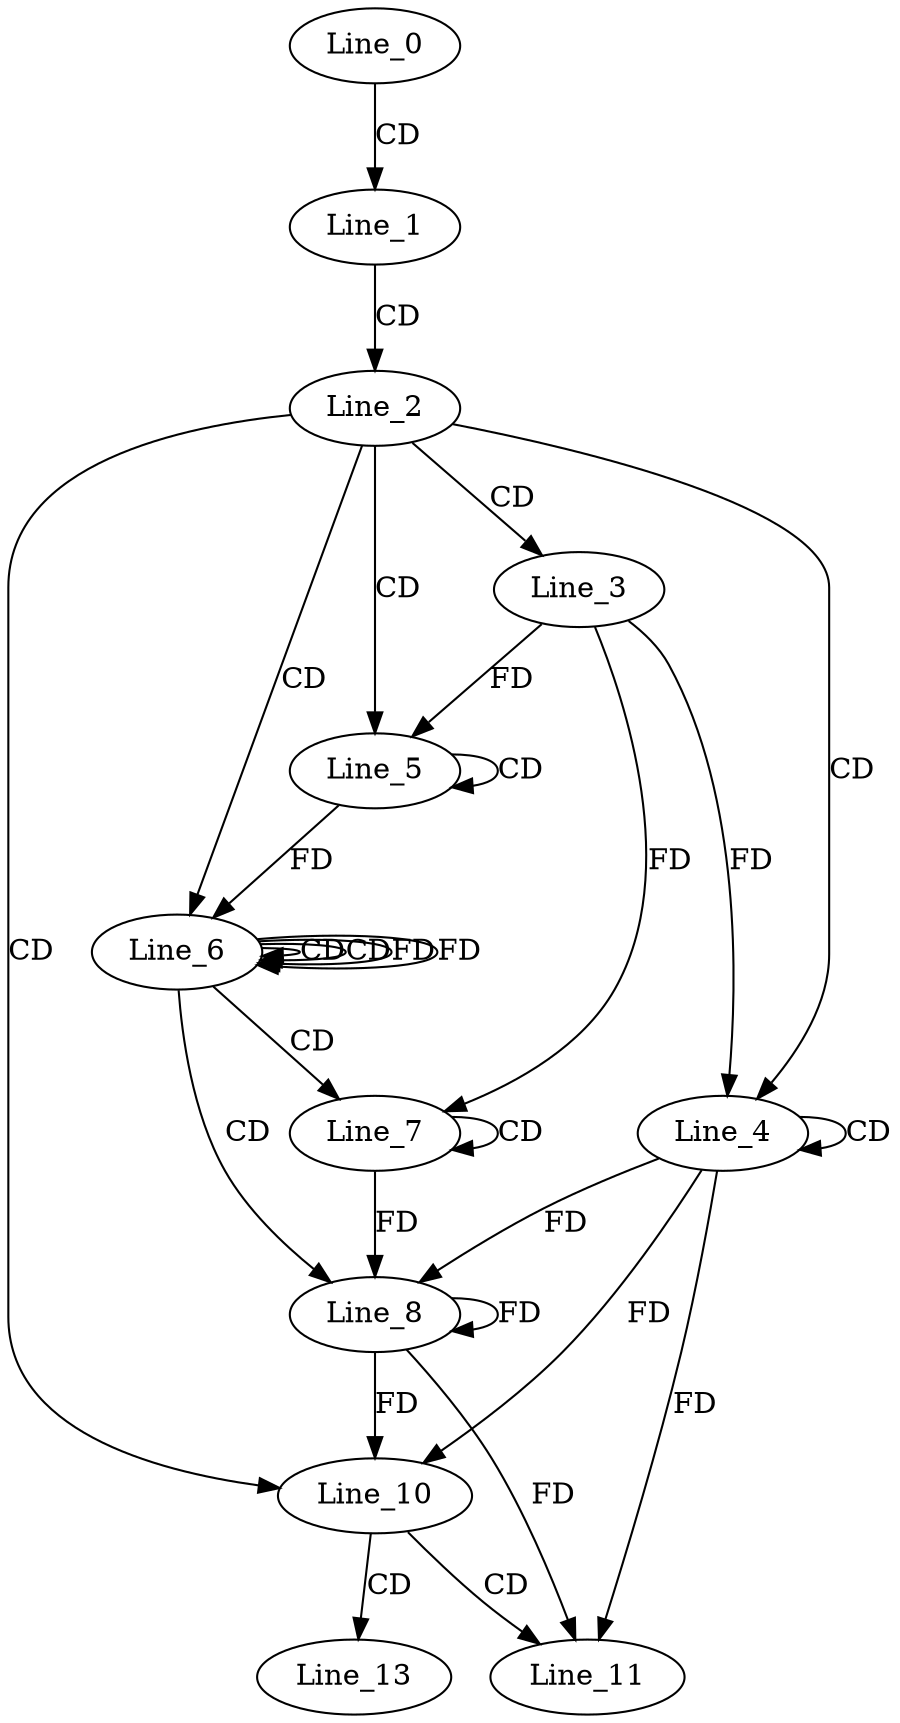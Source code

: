 digraph G {
  Line_0;
  Line_1;
  Line_2;
  Line_3;
  Line_4;
  Line_4;
  Line_5;
  Line_5;
  Line_6;
  Line_6;
  Line_6;
  Line_7;
  Line_7;
  Line_8;
  Line_10;
  Line_11;
  Line_13;
  Line_0 -> Line_1 [ label="CD" ];
  Line_1 -> Line_2 [ label="CD" ];
  Line_2 -> Line_3 [ label="CD" ];
  Line_2 -> Line_4 [ label="CD" ];
  Line_4 -> Line_4 [ label="CD" ];
  Line_3 -> Line_4 [ label="FD" ];
  Line_2 -> Line_5 [ label="CD" ];
  Line_5 -> Line_5 [ label="CD" ];
  Line_3 -> Line_5 [ label="FD" ];
  Line_2 -> Line_6 [ label="CD" ];
  Line_6 -> Line_6 [ label="CD" ];
  Line_5 -> Line_6 [ label="FD" ];
  Line_6 -> Line_6 [ label="CD" ];
  Line_6 -> Line_6 [ label="FD" ];
  Line_6 -> Line_7 [ label="CD" ];
  Line_7 -> Line_7 [ label="CD" ];
  Line_3 -> Line_7 [ label="FD" ];
  Line_6 -> Line_8 [ label="CD" ];
  Line_8 -> Line_8 [ label="FD" ];
  Line_4 -> Line_8 [ label="FD" ];
  Line_7 -> Line_8 [ label="FD" ];
  Line_2 -> Line_10 [ label="CD" ];
  Line_8 -> Line_10 [ label="FD" ];
  Line_4 -> Line_10 [ label="FD" ];
  Line_10 -> Line_11 [ label="CD" ];
  Line_8 -> Line_11 [ label="FD" ];
  Line_4 -> Line_11 [ label="FD" ];
  Line_10 -> Line_13 [ label="CD" ];
  Line_6 -> Line_6 [ label="FD" ];
}
